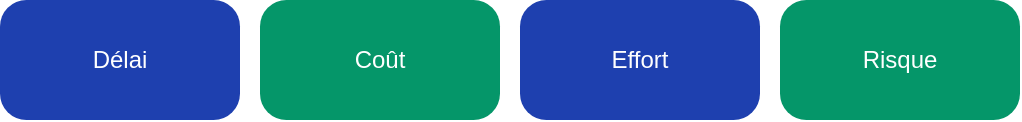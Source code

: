 <mxfile version="21.6.2" type="device">
  <diagram name="Page-1" id="Z_LQ6z9-4e3ammu03pyi">
    <mxGraphModel dx="1274" dy="692" grid="1" gridSize="10" guides="1" tooltips="1" connect="1" arrows="1" fold="1" page="1" pageScale="1" pageWidth="1169" pageHeight="827" math="0" shadow="0">
      <root>
        <mxCell id="0" />
        <mxCell id="1" parent="0" />
        <mxCell id="lEgoR7gKJrUoaPnhJkdf-1" value="Délai" style="rounded=1;whiteSpace=wrap;html=1;arcSize=22;strokeColor=none;fillColor=#1e40af;fontColor=#FFFFFF;" parent="1" vertex="1">
          <mxGeometry x="150" y="120" width="120" height="60" as="geometry" />
        </mxCell>
        <mxCell id="lEgoR7gKJrUoaPnhJkdf-2" value="Coût" style="rounded=1;whiteSpace=wrap;html=1;arcSize=22;strokeColor=none;fillColor=#059669;fontColor=#FFFFFF;" parent="1" vertex="1">
          <mxGeometry x="280" y="120" width="120" height="60" as="geometry" />
        </mxCell>
        <mxCell id="XEAy2ZbMe_pHx0PSg17h-1" value="Effort" style="rounded=1;whiteSpace=wrap;html=1;arcSize=22;strokeColor=none;fillColor=#1e40af;fontColor=#FFFFFF;" parent="1" vertex="1">
          <mxGeometry x="410" y="120" width="120" height="60" as="geometry" />
        </mxCell>
        <mxCell id="XEAy2ZbMe_pHx0PSg17h-2" value="Risque" style="rounded=1;whiteSpace=wrap;html=1;arcSize=22;strokeColor=none;fillColor=#059669;fontColor=#FFFFFF;" parent="1" vertex="1">
          <mxGeometry x="540" y="120" width="120" height="60" as="geometry" />
        </mxCell>
      </root>
    </mxGraphModel>
  </diagram>
</mxfile>
